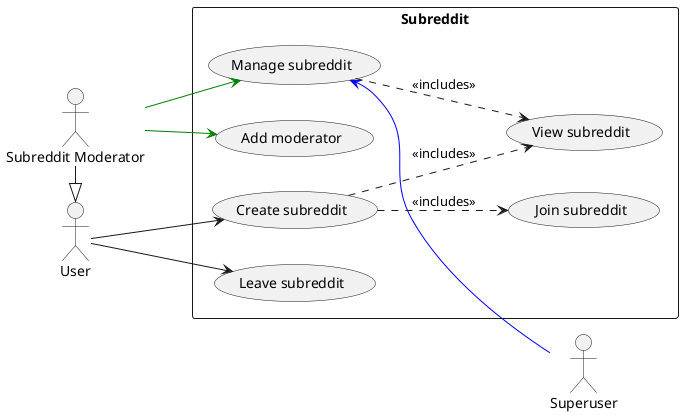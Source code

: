 @startuml
skinparam packageStyle rectangle
left to right direction
actor "User" as user
actor "Subreddit Moderator" as mod
actor "Superuser" as su
mod -|> user

rectangle Subreddit as sub {
  usecase "Create subreddit" as sub_create
  usecase "View subreddit" as sub_read
  usecase "Manage subreddit" as sub_manage
  usecase "Add moderator" as sub_add_mod

  usecase "Join subreddit" as sub_join
  usecase "Leave subreddit" as sub_leave
}

user --> sub_create
user --> sub_leave

mod -[#green]-> sub_manage
mod -[#green]-> sub_add_mod

sub_manage    <-[#blue]- su

sub_create ..> sub_read : <<includes>>
sub_create ..> sub_join : <<includes>>
sub_manage ..> sub_read : <<includes>>

@enduml
